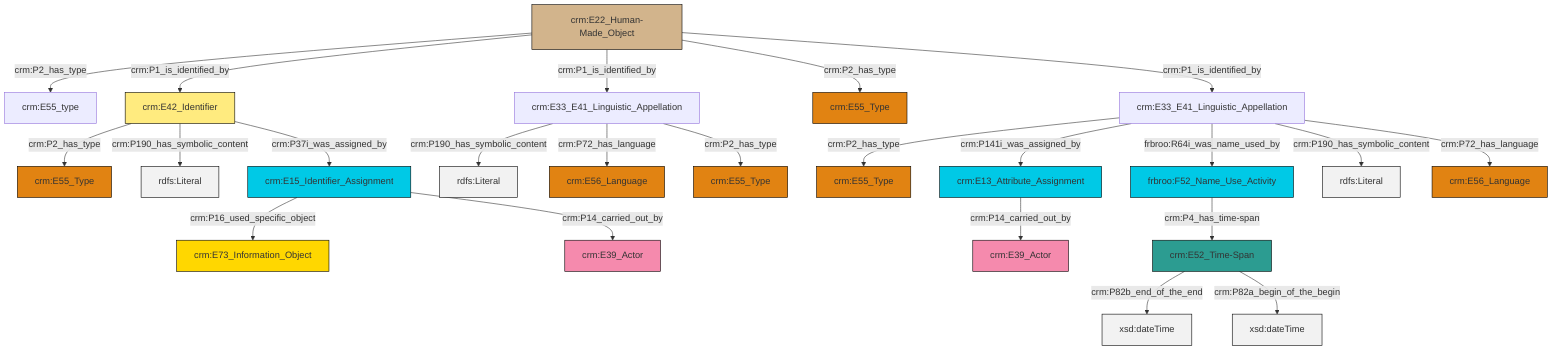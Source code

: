 graph TD
classDef Literal fill:#f2f2f2,stroke:#000000;
classDef CRM_Entity fill:#FFFFFF,stroke:#000000;
classDef Temporal_Entity fill:#00C9E6, stroke:#000000;
classDef Type fill:#E18312, stroke:#000000;
classDef Time-Span fill:#2C9C91, stroke:#000000;
classDef Appellation fill:#FFEB7F, stroke:#000000;
classDef Place fill:#008836, stroke:#000000;
classDef Persistent_Item fill:#B266B2, stroke:#000000;
classDef Conceptual_Object fill:#FFD700, stroke:#000000;
classDef Physical_Thing fill:#D2B48C, stroke:#000000;
classDef Actor fill:#f58aad, stroke:#000000;
classDef PC_Classes fill:#4ce600, stroke:#000000;
classDef Multi fill:#cccccc,stroke:#000000;

4["crm:E22_Human-Made_Object"]:::Physical_Thing -->|crm:P2_has_type| 5["crm:E55_type"]:::Default
6["crm:E33_E41_Linguistic_Appellation"]:::Default -->|crm:P190_has_symbolic_content| 7[rdfs:Literal]:::Literal
4["crm:E22_Human-Made_Object"]:::Physical_Thing -->|crm:P1_is_identified_by| 10["crm:E42_Identifier"]:::Appellation
6["crm:E33_E41_Linguistic_Appellation"]:::Default -->|crm:P72_has_language| 11["crm:E56_Language"]:::Type
14["crm:E52_Time-Span"]:::Time-Span -->|crm:P82b_end_of_the_end| 16[xsd:dateTime]:::Literal
17["crm:E15_Identifier_Assignment"]:::Temporal_Entity -->|crm:P16_used_specific_object| 8["crm:E73_Information_Object"]:::Conceptual_Object
6["crm:E33_E41_Linguistic_Appellation"]:::Default -->|crm:P2_has_type| 18["crm:E55_Type"]:::Type
19["crm:E33_E41_Linguistic_Appellation"]:::Default -->|crm:P2_has_type| 20["crm:E55_Type"]:::Type
21["frbroo:F52_Name_Use_Activity"]:::Temporal_Entity -->|crm:P4_has_time-span| 14["crm:E52_Time-Span"]:::Time-Span
10["crm:E42_Identifier"]:::Appellation -->|crm:P2_has_type| 2["crm:E55_Type"]:::Type
19["crm:E33_E41_Linguistic_Appellation"]:::Default -->|crm:P141i_was_assigned_by| 22["crm:E13_Attribute_Assignment"]:::Temporal_Entity
4["crm:E22_Human-Made_Object"]:::Physical_Thing -->|crm:P1_is_identified_by| 6["crm:E33_E41_Linguistic_Appellation"]:::Default
19["crm:E33_E41_Linguistic_Appellation"]:::Default -->|frbroo:R64i_was_name_used_by| 21["frbroo:F52_Name_Use_Activity"]:::Temporal_Entity
10["crm:E42_Identifier"]:::Appellation -->|crm:P190_has_symbolic_content| 28[rdfs:Literal]:::Literal
4["crm:E22_Human-Made_Object"]:::Physical_Thing -->|crm:P2_has_type| 25["crm:E55_Type"]:::Type
4["crm:E22_Human-Made_Object"]:::Physical_Thing -->|crm:P1_is_identified_by| 19["crm:E33_E41_Linguistic_Appellation"]:::Default
17["crm:E15_Identifier_Assignment"]:::Temporal_Entity -->|crm:P14_carried_out_by| 31["crm:E39_Actor"]:::Actor
22["crm:E13_Attribute_Assignment"]:::Temporal_Entity -->|crm:P14_carried_out_by| 0["crm:E39_Actor"]:::Actor
10["crm:E42_Identifier"]:::Appellation -->|crm:P37i_was_assigned_by| 17["crm:E15_Identifier_Assignment"]:::Temporal_Entity
19["crm:E33_E41_Linguistic_Appellation"]:::Default -->|crm:P190_has_symbolic_content| 34[rdfs:Literal]:::Literal
19["crm:E33_E41_Linguistic_Appellation"]:::Default -->|crm:P72_has_language| 35["crm:E56_Language"]:::Type
14["crm:E52_Time-Span"]:::Time-Span -->|crm:P82a_begin_of_the_begin| 40[xsd:dateTime]:::Literal